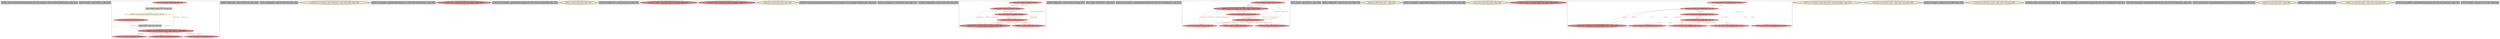 
digraph G {





subgraph cluster41 {


node6009 [penwidth=3.0,fontsize=20,fillcolor=grey,label="[54/55]  call void @llvm.dbg.declare(metadata i32* %j70, metadata !1610, metadata !DIExpression()), !dbg !1613",shape=rectangle,style=filled ]



}

subgraph cluster39 {


node6007 [penwidth=3.0,fontsize=20,fillcolor=grey,label="[40/41]  %inc97 = add i32 %58, 1, !dbg !1493",shape=rectangle,style=filled ]



}

subgraph cluster38 {


node6005 [fillcolor=lightcoral,label="[43/58]  %35 = load i32, i32* %i66, align 4, !dbg !1449",shape=ellipse,style=filled ]
node6006 [fillcolor=grey,label="[48/49]  %inc100 = add i32 %59, 1, !dbg !1498",shape=rectangle,style=filled ]
node6004 [fillcolor=grey,label="[44/57]  %cmp68 = icmp ult i32 %35, 100, !dbg !1451",shape=rectangle,style=filled ]
node5999 [fillcolor=lightcoral,label="[59/60]  %49 = load i32, i32* %i66, align 4, !dbg !1480",shape=ellipse,style=filled ]
node5998 [fillcolor=lightcoral,label="[61/62]  %54 = load i32, i32* %i66, align 4, !dbg !1489",shape=ellipse,style=filled ]
node6002 [penwidth=3.0,fontsize=20,fillcolor=lightcoral,label="[42/65]  store i32 %inc100, i32* %i66, align 4, !dbg !1498",shape=ellipse,style=filled ]
node6001 [fillcolor=lightcoral,label="[52/53]  %59 = load i32, i32* %i66, align 4, !dbg !1498",shape=ellipse,style=filled ]
node6000 [fillcolor=lightcoral,label="[63/64]  %39 = load i32, i32* %i66, align 4, !dbg !1473",shape=ellipse,style=filled ]
node6003 [fillcolor=lemonchiffon,label="[45/56]  br i1 %cmp68, label %for.body69, label %for.end101, !dbg !1452",shape=ellipse,style=filled ]

node6004->node6003 [style=solid,color=black,label="",penwidth=0.5,fontcolor=black ]
node6003->node6005 [style=solid,color=gold,label="C",penwidth=1.0,fontcolor=gold ]
node6003->node6004 [style=solid,color=gold,label="C",penwidth=1.0,fontcolor=gold ]
node6002->node6000 [style=solid,color=forestgreen,label="T|indep|Const",penwidth=1.0,fontcolor=forestgreen ]
node6005->node6002 [style=solid,color=firebrick3,label="A|indep|Const",penwidth=1.0,fontcolor=firebrick3 ]
node6001->node6002 [style=solid,color=firebrick3,label="A|indep|Const",penwidth=1.0,fontcolor=firebrick3 ]
node6001->node6006 [style=solid,color=black,label="",penwidth=0.5,fontcolor=black ]
node6002->node6001 [style=solid,color=forestgreen,label="T|indep|Const",penwidth=1.0,fontcolor=forestgreen ]
node6002->node6005 [style=solid,color=forestgreen,label="T|indep|Const",penwidth=1.0,fontcolor=forestgreen ]
node6006->node6002 [style=solid,color=black,label="",penwidth=0.5,fontcolor=black ]
node5998->node6002 [style=solid,color=firebrick3,label="A|indep|Const",penwidth=1.0,fontcolor=firebrick3 ]
node6000->node6002 [style=solid,color=firebrick3,label="A|indep|Const",penwidth=1.0,fontcolor=firebrick3 ]
node6002->node5998 [style=solid,color=forestgreen,label="T|indep|Const",penwidth=1.0,fontcolor=forestgreen ]
node5999->node6002 [style=solid,color=firebrick3,label="A|indep|Const",penwidth=1.0,fontcolor=firebrick3 ]
node6002->node5999 [style=solid,color=forestgreen,label="T|indep|Const",penwidth=1.0,fontcolor=forestgreen ]
node6005->node6004 [style=solid,color=black,label="",penwidth=0.5,fontcolor=black ]
node6003->node6006 [style=solid,color=gold,label="C",penwidth=1.0,fontcolor=gold ]
node6003->node6002 [style=solid,color=gold,label="C",penwidth=1.0,fontcolor=gold ]
node6003->node6003 [style=solid,color=gold,label="C",penwidth=1.0,fontcolor=gold ]
node6003->node6001 [style=solid,color=gold,label="C",penwidth=1.0,fontcolor=gold ]


}

subgraph cluster37 {


node5997 [penwidth=3.0,fontsize=20,fillcolor=grey,label="[68/69]  %idxprom94 = zext i32 %56 to i64, !dbg !1488",shape=rectangle,style=filled ]



}

subgraph cluster36 {


node5996 [penwidth=3.0,fontsize=20,fillcolor=grey,label="[70/71]  %idxprom92 = zext i32 %54 to i64, !dbg !1488",shape=rectangle,style=filled ]



}

subgraph cluster15 {


node5970 [penwidth=3.0,fontsize=20,fillcolor=lemonchiffon,label="[124/125]  br i1 %cmp72, label %for.body73, label %for.end98, !dbg !1461",shape=ellipse,style=filled ]



}

subgraph cluster40 {


node6008 [penwidth=3.0,fontsize=20,fillcolor=grey,label="[66/67]  %arrayidx93 = getelementptr inbounds i32*, i32** %53, i64 %idxprom92, !dbg !1488",shape=rectangle,style=filled ]



}

subgraph cluster35 {


node5995 [penwidth=3.0,fontsize=20,fillcolor=lightcoral,label="[74/75]  %53 = load i32**, i32*** %c, align 8, !dbg !1488",shape=ellipse,style=filled ]



}

subgraph cluster11 {


node5966 [penwidth=3.0,fontsize=20,fillcolor=grey,label="[116/117]  %arrayidx86 = getelementptr inbounds i32*, i32** %48, i64 %idxprom85, !dbg !1479",shape=rectangle,style=filled ]



}

subgraph cluster19 {


node5974 [penwidth=3.0,fontsize=20,fillcolor=lemonchiffon,label="[50/51]  br label %for.inc99, !dbg !1497",shape=ellipse,style=filled ]



}

subgraph cluster9 {


node5964 [penwidth=3.0,fontsize=20,fillcolor=grey,label="[128/129]  %idxprom81 = zext i32 %44 to i64, !dbg !1475",shape=rectangle,style=filled ]



}

subgraph cluster8 {


node5963 [penwidth=3.0,fontsize=20,fillcolor=lightcoral,label="[110/111]  %48 = load i32**, i32*** %c, align 8, !dbg !1479",shape=ellipse,style=filled ]



}

subgraph cluster10 {


node5965 [penwidth=3.0,fontsize=20,fillcolor=lightcoral,label="[130/131]  %38 = load i32**, i32*** %a, align 8, !dbg !1471",shape=ellipse,style=filled ]



}

subgraph cluster23 {


node5978 [penwidth=3.0,fontsize=20,fillcolor=lemonchiffon,label="[134/135]  br label %for.inc96, !dbg !1492",shape=ellipse,style=filled ]



}

subgraph cluster7 {


node5962 [penwidth=3.0,fontsize=20,fillcolor=grey,label="[108/109]  call void @llvm.dbg.declare(metadata i32* %k, metadata !1619, metadata !DIExpression()), !dbg !1622",shape=rectangle,style=filled ]



}

subgraph cluster14 {


node5969 [penwidth=3.0,fontsize=20,fillcolor=grey,label="[122/123]  %idxprom77 = zext i32 %39 to i64, !dbg !1471",shape=rectangle,style=filled ]



}

subgraph cluster6 {


node5961 [penwidth=3.0,fontsize=20,fillcolor=grey,label="[106/107]  %idxprom83 = zext i32 %46 to i64, !dbg !1475",shape=rectangle,style=filled ]



}

subgraph cluster30 {


node5988 [fillcolor=lightcoral,label="[84/91]  %41 = load i32, i32* %k, align 4, !dbg !1474",shape=ellipse,style=filled ]
node5987 [fillcolor=lightcoral,label="[85/90]  store i32 %inc90, i32* %k, align 4, !dbg !1484",shape=ellipse,style=filled ]
node5990 [fillcolor=lightcoral,label="[83/92]  store i32 0, i32* %k, align 4, !dbg !1465",shape=ellipse,style=filled ]
node5989 [penwidth=3.0,fontsize=20,fillcolor=lightcoral,label="[82/93]  %37 = load i32, i32* %k, align 4, !dbg !1467",shape=ellipse,style=filled ]
node5985 [fillcolor=lightcoral,label="[88/89]  %44 = load i32, i32* %k, align 4, !dbg !1476",shape=ellipse,style=filled ]
node5986 [fillcolor=lightcoral,label="[86/87]  %52 = load i32, i32* %k, align 4, !dbg !1484",shape=ellipse,style=filled ]

node5990->node5986 [style=solid,color=forestgreen,label="T|indep|Const",penwidth=1.0,fontcolor=forestgreen ]
node5986->node5990 [style=solid,color=firebrick3,label="A|indep|Const",penwidth=1.0,fontcolor=firebrick3 ]
node5985->node5987 [style=solid,color=firebrick3,label="A|indep|Const",penwidth=1.0,fontcolor=firebrick3 ]
node5990->node5985 [style=solid,color=forestgreen,label="T|indep|Const",penwidth=1.0,fontcolor=forestgreen ]
node5987->node5988 [style=solid,color=forestgreen,label="T|indep|Const",penwidth=1.0,fontcolor=forestgreen ]
node5988->node5987 [style=solid,color=firebrick3,label="A|indep|Const",penwidth=1.0,fontcolor=firebrick3 ]
node5987->node5986 [style=solid,color=forestgreen,label="T|indep|Const",penwidth=1.0,fontcolor=forestgreen ]
node5989->node5987 [style=solid,color=firebrick3,label="A|indep|Const",penwidth=1.0,fontcolor=firebrick3 ]
node5990->node5989 [style=solid,color=forestgreen,label="T|indep|Const",penwidth=1.0,fontcolor=forestgreen ]
node5987->node5985 [style=solid,color=forestgreen,label="T|indep|Const",penwidth=1.0,fontcolor=forestgreen ]
node5985->node5990 [style=solid,color=firebrick3,label="A|indep|Const",penwidth=1.0,fontcolor=firebrick3 ]
node5990->node5988 [style=solid,color=forestgreen,label="T|indep|Const",penwidth=1.0,fontcolor=forestgreen ]
node5986->node5987 [style=solid,color=firebrick3,label="A|indep|Const",penwidth=1.0,fontcolor=firebrick3 ]
node5988->node5990 [style=solid,color=firebrick3,label="A|indep|Const",penwidth=1.0,fontcolor=firebrick3 ]
node5989->node5990 [style=solid,color=firebrick3,label="A|indep|Const",penwidth=1.0,fontcolor=firebrick3 ]
node5987->node5989 [style=solid,color=forestgreen,label="T|indep|Const",penwidth=1.0,fontcolor=forestgreen ]


}

subgraph cluster31 {


node5991 [penwidth=3.0,fontsize=20,fillcolor=grey,label="[98/99]  %idxprom85 = zext i32 %49 to i64, !dbg !1479",shape=rectangle,style=filled ]



}

subgraph cluster0 {


node5941 [penwidth=3.0,fontsize=20,fillcolor=grey,label="[0/1]  %add = add i32 %57, 1, !dbg !1491",shape=rectangle,style=filled ]



}

subgraph cluster13 {


node5968 [penwidth=3.0,fontsize=20,fillcolor=grey,label="[120/121]  %arrayidx78 = getelementptr inbounds i32*, i32** %38, i64 %idxprom77, !dbg !1471",shape=rectangle,style=filled ]



}

subgraph cluster5 {


node5955 [fillcolor=lightcoral,label="[27/38]  %58 = load i32, i32* %j70, align 4, !dbg !1493",shape=ellipse,style=filled ]
node5954 [fillcolor=lightcoral,label="[35/36]  %51 = load i32, i32* %j70, align 4, !dbg !1481",shape=ellipse,style=filled ]
node5956 [penwidth=3.0,fontsize=20,fillcolor=lightcoral,label="[26/39]  store i32 %inc97, i32* %j70, align 4, !dbg !1493",shape=ellipse,style=filled ]
node5957 [fillcolor=lightcoral,label="[28/37]  store i32 0, i32* %j70, align 4, !dbg !1456",shape=ellipse,style=filled ]
node5958 [fillcolor=lightcoral,label="[29/30]  %36 = load i32, i32* %j70, align 4, !dbg !1458",shape=ellipse,style=filled ]
node5960 [fillcolor=lightcoral,label="[33/34]  %46 = load i32, i32* %j70, align 4, !dbg !1477",shape=ellipse,style=filled ]
node5959 [fillcolor=lightcoral,label="[31/32]  %56 = load i32, i32* %j70, align 4, !dbg !1490",shape=ellipse,style=filled ]

node5957->node5960 [style=solid,color=forestgreen,label="T|indep|Const",penwidth=1.0,fontcolor=forestgreen ]
node5957->node5959 [style=solid,color=forestgreen,label="T|indep|Const",penwidth=1.0,fontcolor=forestgreen ]
node5955->node5957 [style=solid,color=firebrick3,label="A|indep|Const",penwidth=1.0,fontcolor=firebrick3 ]
node5959->node5956 [style=solid,color=firebrick3,label="A|indep|Const",penwidth=1.0,fontcolor=firebrick3 ]
node5954->node5956 [style=solid,color=firebrick3,label="A|indep|Const",penwidth=1.0,fontcolor=firebrick3 ]
node5956->node5958 [style=solid,color=forestgreen,label="T|indep|Const",penwidth=1.0,fontcolor=forestgreen ]
node5959->node5957 [style=solid,color=firebrick3,label="A|indep|Const",penwidth=1.0,fontcolor=firebrick3 ]
node5954->node5957 [style=solid,color=firebrick3,label="A|indep|Const",penwidth=1.0,fontcolor=firebrick3 ]
node5957->node5955 [style=solid,color=forestgreen,label="T|indep|Const",penwidth=1.0,fontcolor=forestgreen ]
node5956->node5954 [style=solid,color=forestgreen,label="T|indep|Const",penwidth=1.0,fontcolor=forestgreen ]
node5958->node5957 [style=solid,color=firebrick3,label="A|indep|Const",penwidth=1.0,fontcolor=firebrick3 ]
node5956->node5955 [style=solid,color=forestgreen,label="T|indep|Const",penwidth=1.0,fontcolor=forestgreen ]
node5956->node5959 [style=solid,color=forestgreen,label="T|indep|Const",penwidth=1.0,fontcolor=forestgreen ]
node5960->node5957 [style=solid,color=firebrick3,label="A|indep|Const",penwidth=1.0,fontcolor=firebrick3 ]
node5960->node5956 [style=solid,color=firebrick3,label="A|indep|Const",penwidth=1.0,fontcolor=firebrick3 ]
node5955->node5956 [style=solid,color=firebrick3,label="A|indep|Const",penwidth=1.0,fontcolor=firebrick3 ]
node5958->node5956 [style=solid,color=firebrick3,label="A|indep|Const",penwidth=1.0,fontcolor=firebrick3 ]
node5956->node5960 [style=solid,color=forestgreen,label="T|indep|Const",penwidth=1.0,fontcolor=forestgreen ]
node5957->node5954 [style=solid,color=forestgreen,label="T|indep|Const",penwidth=1.0,fontcolor=forestgreen ]
node5957->node5958 [style=solid,color=forestgreen,label="T|indep|Const",penwidth=1.0,fontcolor=forestgreen ]


}

subgraph cluster1 {


node5942 [penwidth=3.0,fontsize=20,fillcolor=grey,label="[2/3]  %inc90 = add i32 %52, 1, !dbg !1484",shape=rectangle,style=filled ]



}

subgraph cluster32 {


node5992 [penwidth=3.0,fontsize=20,fillcolor=grey,label="[80/81]  %idxprom87 = zext i32 %51 to i64, !dbg !1479",shape=rectangle,style=filled ]



}

subgraph cluster3 {


node5952 [penwidth=3.0,fontsize=20,fillcolor=lemonchiffon,label="[22/23]  br label %for.cond71, !dbg !1457",shape=ellipse,style=filled ]



}

subgraph cluster4 {


node5953 [penwidth=3.0,fontsize=20,fillcolor=grey,label="[24/25]  %arrayidx95 = getelementptr inbounds i32, i32* %55, i64 %idxprom94, !dbg !1488",shape=rectangle,style=filled ]



}

subgraph cluster17 {


node5972 [penwidth=3.0,fontsize=20,fillcolor=lemonchiffon,label="[112/113]  br label %for.inc89, !dbg !1483",shape=ellipse,style=filled ]



}

subgraph cluster16 {


node5971 [penwidth=3.0,fontsize=20,fillcolor=lightcoral,label="[136/137]  %43 = load i32**, i32*** %b, align 8, !dbg !1475",shape=ellipse,style=filled ]



}

subgraph cluster2 {


node5951 [fillcolor=lightcoral,label="[10/11]  %50 = load i32*, i32** %arrayidx86, align 8, !dbg !1479",shape=ellipse,style=filled ]
node5950 [fillcolor=lightcoral,label="[8/9]  %40 = load i32*, i32** %arrayidx78, align 8, !dbg !1471",shape=ellipse,style=filled ]
node5949 [fillcolor=lightcoral,label="[12/13]  %42 = load i32, i32* %arrayidx80, align 4, !dbg !1471",shape=ellipse,style=filled ]
node5944 [fillcolor=lightcoral,label="[16/17]  %55 = load i32*, i32** %arrayidx93, align 8, !dbg !1488",shape=ellipse,style=filled ]
node5946 [fillcolor=lightcoral,label="[14/15]  %45 = load i32*, i32** %arrayidx82, align 8, !dbg !1475",shape=ellipse,style=filled ]
node5943 [fillcolor=lightcoral,label="[5/20]  store i32 %add, i32* %arrayidx95, align 4, !dbg !1491",shape=ellipse,style=filled ]
node5945 [penwidth=3.0,fontsize=20,fillcolor=lightcoral,label="[4/21]  %57 = load i32, i32* %arrayidx95, align 4, !dbg !1491",shape=ellipse,style=filled ]
node5948 [fillcolor=lightcoral,label="[7/18]  store i32 %mul, i32* %arrayidx88, align 4, !dbg !1482",shape=ellipse,style=filled ]
node5947 [fillcolor=lightcoral,label="[6/19]  %47 = load i32, i32* %arrayidx84, align 4, !dbg !1475",shape=ellipse,style=filled ]

node5948->node5944 [style=dotted,color=forestgreen,label="T|Conf",penwidth=1.0,fontcolor=forestgreen ]
node5944->node5948 [style=dotted,color=firebrick3,label="A|Conf",penwidth=1.0,fontcolor=firebrick3 ]
node5948->node5946 [style=dotted,color=forestgreen,label="T|Conf",penwidth=1.0,fontcolor=forestgreen ]
node5948->node5947 [style=dotted,color=forestgreen,label="T|Conf",penwidth=1.0,fontcolor=forestgreen ]
node5945->node5948 [style=dotted,color=firebrick3,label="A|Conf",penwidth=1.0,fontcolor=firebrick3 ]
node5948->node5945 [style=dotted,color=forestgreen,label="T|Conf",penwidth=1.0,fontcolor=forestgreen ]
node5951->node5948 [style=dotted,color=firebrick3,label="A|Conf",penwidth=1.0,fontcolor=firebrick3 ]
node5946->node5948 [style=dotted,color=firebrick3,label="A|Conf",penwidth=1.0,fontcolor=firebrick3 ]
node5943->node5951 [style=dotted,color=forestgreen,label="T|Conf",penwidth=1.0,fontcolor=forestgreen ]
node5945->node5943 [style=solid,color=firebrick3,label="A|indep",penwidth=1.0,fontcolor=firebrick3 ]
node5943->node5950 [style=dotted,color=forestgreen,label="T|Conf",penwidth=1.0,fontcolor=forestgreen ]
node5948->node5951 [style=dotted,color=forestgreen,label="T|Conf",penwidth=1.0,fontcolor=forestgreen ]
node5943->node5949 [style=dotted,color=forestgreen,label="T|Conf",penwidth=1.0,fontcolor=forestgreen ]
node5946->node5943 [style=dotted,color=firebrick3,label="A|Conf",penwidth=1.0,fontcolor=firebrick3 ]
node5949->node5948 [style=dotted,color=firebrick3,label="A|Conf",penwidth=1.0,fontcolor=firebrick3 ]
node5950->node5948 [style=dotted,color=firebrick3,label="A|Conf",penwidth=1.0,fontcolor=firebrick3 ]
node5950->node5943 [style=dotted,color=firebrick3,label="A|Conf",penwidth=1.0,fontcolor=firebrick3 ]
node5948->node5949 [style=dotted,color=forestgreen,label="T|Conf",penwidth=1.0,fontcolor=forestgreen ]
node5947->node5948 [style=dotted,color=firebrick3,label="A|Conf",penwidth=1.0,fontcolor=firebrick3 ]
node5948->node5950 [style=dotted,color=forestgreen,label="T|Conf",penwidth=1.0,fontcolor=forestgreen ]
node5949->node5943 [style=dotted,color=firebrick3,label="A|Conf",penwidth=1.0,fontcolor=firebrick3 ]
node5944->node5943 [style=dotted,color=firebrick3,label="A|Conf",penwidth=1.0,fontcolor=firebrick3 ]
node5943->node5944 [style=dotted,color=forestgreen,label="T|Conf",penwidth=1.0,fontcolor=forestgreen ]
node5943->node5947 [style=dotted,color=forestgreen,label="T|Conf",penwidth=1.0,fontcolor=forestgreen ]
node5943->node5946 [style=dotted,color=forestgreen,label="T|Conf",penwidth=1.0,fontcolor=forestgreen ]
node5951->node5943 [style=dotted,color=firebrick3,label="A|Conf",penwidth=1.0,fontcolor=firebrick3 ]
node5947->node5943 [style=dotted,color=firebrick3,label="A|Conf",penwidth=1.0,fontcolor=firebrick3 ]
node5943->node5945 [style=solid,color=forestgreen,label="T|indep",penwidth=1.0,fontcolor=forestgreen ]


}

subgraph cluster34 {


node5994 [penwidth=3.0,fontsize=20,fillcolor=lemonchiffon,label="[76/77]  br i1 %cmp75, label %for.body76, label %for.end91, !dbg !1470",shape=ellipse,style=filled ]



}

subgraph cluster22 {


node5977 [penwidth=3.0,fontsize=20,fillcolor=lemonchiffon,label="[132/133]  br label %for.cond71, !dbg !1494, !llvm.loop !1495",shape=ellipse,style=filled ]



}

subgraph cluster25 {


node5980 [penwidth=3.0,fontsize=20,fillcolor=grey,label="[126/127]  %cmp72 = icmp ult i32 %36, 3000, !dbg !1460",shape=rectangle,style=filled ]



}

subgraph cluster18 {


node5973 [penwidth=3.0,fontsize=20,fillcolor=lemonchiffon,label="[114/115]  br label %for.cond74, !dbg !1485, !llvm.loop !1486",shape=ellipse,style=filled ]



}

subgraph cluster29 {


node5984 [penwidth=3.0,fontsize=20,fillcolor=grey,label="[102/103]  %mul = mul i32 %42, %47, !dbg !1478",shape=rectangle,style=filled ]



}

subgraph cluster20 {


node5975 [penwidth=3.0,fontsize=20,fillcolor=grey,label="[100/101]  %arrayidx80 = getelementptr inbounds i32, i32* %40, i64 %idxprom79, !dbg !1471",shape=rectangle,style=filled ]



}

subgraph cluster26 {


node5981 [penwidth=3.0,fontsize=20,fillcolor=grey,label="[104/105]  %arrayidx82 = getelementptr inbounds i32*, i32** %43, i64 %idxprom81, !dbg !1475",shape=rectangle,style=filled ]



}

subgraph cluster24 {


node5979 [penwidth=3.0,fontsize=20,fillcolor=grey,label="[72/73]  %arrayidx84 = getelementptr inbounds i32, i32* %45, i64 %idxprom83, !dbg !1475",shape=rectangle,style=filled ]



}

subgraph cluster28 {


node5983 [penwidth=3.0,fontsize=20,fillcolor=lemonchiffon,label="[94/95]  br label %for.cond74, !dbg !1466",shape=ellipse,style=filled ]



}

subgraph cluster27 {


node5982 [penwidth=3.0,fontsize=20,fillcolor=grey,label="[96/97]  %idxprom79 = zext i32 %41 to i64, !dbg !1471",shape=rectangle,style=filled ]



}

subgraph cluster21 {


node5976 [penwidth=3.0,fontsize=20,fillcolor=lemonchiffon,label="[46/47]  br label %for.cond67, !dbg !1499, !llvm.loop !1500",shape=ellipse,style=filled ]



}

subgraph cluster12 {


node5967 [penwidth=3.0,fontsize=20,fillcolor=grey,label="[118/119]  %arrayidx88 = getelementptr inbounds i32, i32* %50, i64 %idxprom87, !dbg !1479",shape=rectangle,style=filled ]



}

subgraph cluster33 {


node5993 [penwidth=3.0,fontsize=20,fillcolor=grey,label="[78/79]  %cmp75 = icmp ult i32 %37, 1000, !dbg !1469",shape=rectangle,style=filled ]



}

}
